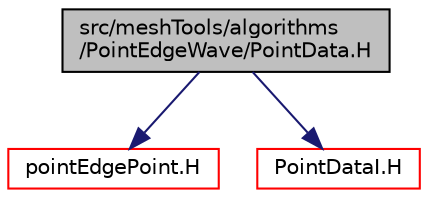 digraph "src/meshTools/algorithms/PointEdgeWave/PointData.H"
{
  bgcolor="transparent";
  edge [fontname="Helvetica",fontsize="10",labelfontname="Helvetica",labelfontsize="10"];
  node [fontname="Helvetica",fontsize="10",shape=record];
  Node1 [label="src/meshTools/algorithms\l/PointEdgeWave/PointData.H",height=0.2,width=0.4,color="black", fillcolor="grey75", style="filled" fontcolor="black"];
  Node1 -> Node2 [color="midnightblue",fontsize="10",style="solid",fontname="Helvetica"];
  Node2 [label="pointEdgePoint.H",height=0.2,width=0.4,color="red",URL="$pointEdgePoint_8H.html"];
  Node1 -> Node3 [color="midnightblue",fontsize="10",style="solid",fontname="Helvetica"];
  Node3 [label="PointDataI.H",height=0.2,width=0.4,color="red",URL="$PointDataI_8H.html"];
}

